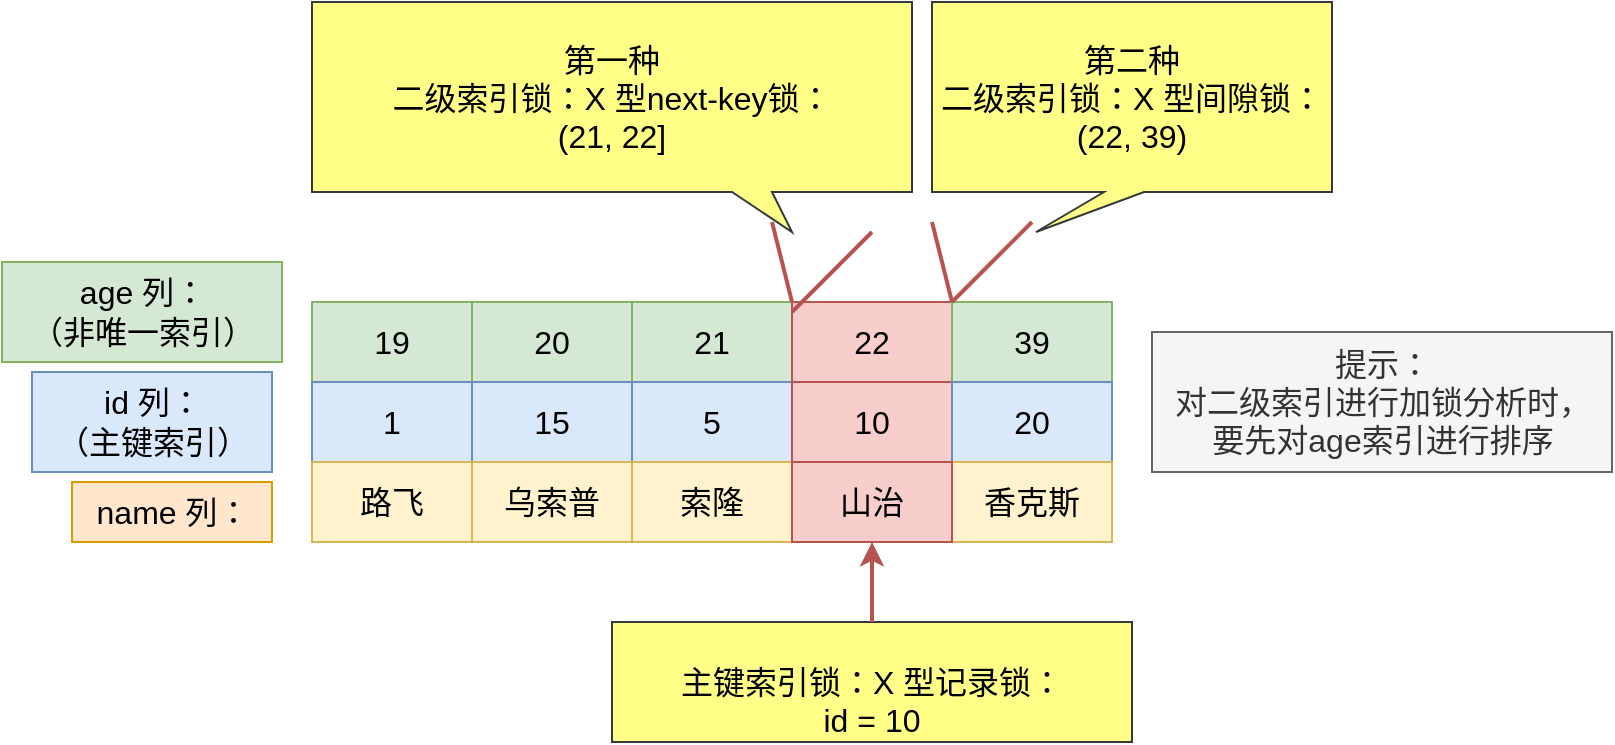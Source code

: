 <mxfile version="20.5.3" type="github">
  <diagram id="yrgHNCWNBL6AVxs2_Q6k" name="第 1 页">
    <mxGraphModel dx="2253" dy="743" grid="1" gridSize="10" guides="1" tooltips="1" connect="1" arrows="1" fold="1" page="1" pageScale="1" pageWidth="827" pageHeight="1169" math="0" shadow="0">
      <root>
        <mxCell id="0" />
        <mxCell id="1" parent="0" />
        <mxCell id="yM1x_XU4JPMcfu7O4FvX-11" value="19" style="rounded=0;whiteSpace=wrap;html=1;fontSize=16;fillColor=#d5e8d4;strokeColor=#82b366;" vertex="1" parent="1">
          <mxGeometry x="120" y="320" width="80" height="40" as="geometry" />
        </mxCell>
        <mxCell id="yM1x_XU4JPMcfu7O4FvX-12" value="21" style="rounded=0;whiteSpace=wrap;html=1;fontSize=16;fillColor=#f8cecc;strokeColor=#b85450;" vertex="1" parent="1">
          <mxGeometry x="280" y="320" width="80" height="40" as="geometry" />
        </mxCell>
        <mxCell id="yM1x_XU4JPMcfu7O4FvX-13" value="21" style="rounded=0;whiteSpace=wrap;html=1;fontSize=16;fillColor=#d5e8d4;strokeColor=#82b366;" vertex="1" parent="1">
          <mxGeometry x="280" y="320" width="80" height="40" as="geometry" />
        </mxCell>
        <mxCell id="yM1x_XU4JPMcfu7O4FvX-14" value="20" style="rounded=0;whiteSpace=wrap;html=1;fontSize=16;fillColor=#d5e8d4;strokeColor=#82b366;" vertex="1" parent="1">
          <mxGeometry x="200" y="320" width="80" height="40" as="geometry" />
        </mxCell>
        <mxCell id="yM1x_XU4JPMcfu7O4FvX-15" value="22" style="rounded=0;whiteSpace=wrap;html=1;fontSize=16;fillColor=#f8cecc;strokeColor=#b85450;" vertex="1" parent="1">
          <mxGeometry x="360" y="320" width="80" height="40" as="geometry" />
        </mxCell>
        <mxCell id="yM1x_XU4JPMcfu7O4FvX-16" value="39" style="rounded=0;whiteSpace=wrap;html=1;fontSize=16;fillColor=#d5e8d4;strokeColor=#82b366;" vertex="1" parent="1">
          <mxGeometry x="440" y="320" width="80" height="40" as="geometry" />
        </mxCell>
        <mxCell id="yM1x_XU4JPMcfu7O4FvX-17" value="id 列：&lt;br&gt;（主键索引）" style="text;html=1;align=center;verticalAlign=middle;resizable=0;points=[];autosize=1;strokeColor=#6c8ebf;fillColor=#dae8fc;fontSize=16;" vertex="1" parent="1">
          <mxGeometry x="-20" y="355" width="120" height="50" as="geometry" />
        </mxCell>
        <mxCell id="yM1x_XU4JPMcfu7O4FvX-18" value="age 列：&lt;br&gt;（非唯一索引）" style="text;html=1;align=center;verticalAlign=middle;resizable=0;points=[];autosize=1;strokeColor=#82b366;fillColor=#d5e8d4;fontSize=16;" vertex="1" parent="1">
          <mxGeometry x="-35" y="300" width="140" height="50" as="geometry" />
        </mxCell>
        <mxCell id="yM1x_XU4JPMcfu7O4FvX-32" value="1" style="rounded=0;whiteSpace=wrap;html=1;fontSize=16;fillColor=#dae8fc;strokeColor=#6c8ebf;" vertex="1" parent="1">
          <mxGeometry x="120" y="360" width="80" height="40" as="geometry" />
        </mxCell>
        <mxCell id="yM1x_XU4JPMcfu7O4FvX-33" value="5" style="rounded=0;whiteSpace=wrap;html=1;fontSize=16;fillColor=#dae8fc;strokeColor=#6c8ebf;" vertex="1" parent="1">
          <mxGeometry x="280" y="360" width="80" height="40" as="geometry" />
        </mxCell>
        <mxCell id="yM1x_XU4JPMcfu7O4FvX-34" value="10" style="rounded=0;whiteSpace=wrap;html=1;fontSize=16;fillColor=#f8cecc;strokeColor=#b85450;" vertex="1" parent="1">
          <mxGeometry x="360" y="360" width="80" height="40" as="geometry" />
        </mxCell>
        <mxCell id="yM1x_XU4JPMcfu7O4FvX-35" value="15" style="rounded=0;whiteSpace=wrap;html=1;fontSize=16;fillColor=#dae8fc;strokeColor=#6c8ebf;" vertex="1" parent="1">
          <mxGeometry x="200" y="360" width="80" height="40" as="geometry" />
        </mxCell>
        <mxCell id="yM1x_XU4JPMcfu7O4FvX-36" value="20" style="rounded=0;whiteSpace=wrap;html=1;fontSize=16;fillColor=#dae8fc;strokeColor=#6c8ebf;" vertex="1" parent="1">
          <mxGeometry x="440" y="360" width="80" height="40" as="geometry" />
        </mxCell>
        <mxCell id="yM1x_XU4JPMcfu7O4FvX-37" value="提示：&lt;br&gt;对二级索引进行加锁分析时，&lt;br&gt;要先对age索引进行排序" style="text;html=1;align=center;verticalAlign=middle;resizable=0;points=[];autosize=1;strokeColor=#666666;fillColor=#f5f5f5;fontSize=16;fontColor=#333333;" vertex="1" parent="1">
          <mxGeometry x="540" y="335" width="230" height="70" as="geometry" />
        </mxCell>
        <mxCell id="yM1x_XU4JPMcfu7O4FvX-64" value="路飞" style="rounded=0;whiteSpace=wrap;html=1;fontSize=16;fillColor=#fff2cc;strokeColor=#d6b656;" vertex="1" parent="1">
          <mxGeometry x="120" y="400" width="80" height="40" as="geometry" />
        </mxCell>
        <mxCell id="yM1x_XU4JPMcfu7O4FvX-65" value="乌索普" style="rounded=0;whiteSpace=wrap;html=1;fontSize=16;fillColor=#fff2cc;strokeColor=#d6b656;" vertex="1" parent="1">
          <mxGeometry x="200" y="400" width="80" height="40" as="geometry" />
        </mxCell>
        <mxCell id="yM1x_XU4JPMcfu7O4FvX-66" value="香克斯" style="rounded=0;whiteSpace=wrap;html=1;fontSize=16;fillColor=#fff2cc;strokeColor=#d6b656;" vertex="1" parent="1">
          <mxGeometry x="440" y="400" width="80" height="40" as="geometry" />
        </mxCell>
        <mxCell id="yM1x_XU4JPMcfu7O4FvX-67" value="索隆" style="rounded=0;whiteSpace=wrap;html=1;fontSize=16;fillColor=#fff2cc;strokeColor=#d6b656;" vertex="1" parent="1">
          <mxGeometry x="280" y="400" width="80" height="40" as="geometry" />
        </mxCell>
        <mxCell id="yM1x_XU4JPMcfu7O4FvX-68" value="山治" style="rounded=0;whiteSpace=wrap;html=1;fontSize=16;fillColor=#f8cecc;strokeColor=#b85450;" vertex="1" parent="1">
          <mxGeometry x="360" y="400" width="80" height="40" as="geometry" />
        </mxCell>
        <mxCell id="yM1x_XU4JPMcfu7O4FvX-69" value="name 列：" style="text;html=1;align=center;verticalAlign=middle;resizable=0;points=[];autosize=1;strokeColor=#d79b00;fillColor=#ffe6cc;fontSize=16;" vertex="1" parent="1">
          <mxGeometry y="410" width="100" height="30" as="geometry" />
        </mxCell>
        <mxCell id="yM1x_XU4JPMcfu7O4FvX-70" value="" style="endArrow=none;html=1;rounded=0;fontSize=16;exitX=0;exitY=0;exitDx=0;exitDy=0;fillColor=#f8cecc;strokeColor=#b85450;strokeWidth=2;" edge="1" parent="1" source="yM1x_XU4JPMcfu7O4FvX-16">
          <mxGeometry width="50" height="50" relative="1" as="geometry">
            <mxPoint x="580" y="220" as="sourcePoint" />
            <mxPoint x="430" y="280" as="targetPoint" />
          </mxGeometry>
        </mxCell>
        <mxCell id="yM1x_XU4JPMcfu7O4FvX-71" value="" style="endArrow=none;html=1;rounded=0;fontSize=16;exitX=0;exitY=0;exitDx=0;exitDy=0;fillColor=#f8cecc;strokeColor=#b85450;strokeWidth=2;" edge="1" parent="1" source="yM1x_XU4JPMcfu7O4FvX-16">
          <mxGeometry width="50" height="50" relative="1" as="geometry">
            <mxPoint x="460" y="310" as="sourcePoint" />
            <mxPoint x="480" y="280" as="targetPoint" />
          </mxGeometry>
        </mxCell>
        <mxCell id="yM1x_XU4JPMcfu7O4FvX-72" value="第二种&lt;br&gt;二级索引锁：X 型间隙锁：&lt;br&gt;(22, 39)" style="shape=callout;whiteSpace=wrap;html=1;perimeter=calloutPerimeter;fontSize=16;fillColor=#ffff88;strokeColor=#36393d;size=20;position=0.43;position2=0.26;base=20;" vertex="1" parent="1">
          <mxGeometry x="430" y="170" width="200" height="115" as="geometry" />
        </mxCell>
        <mxCell id="yM1x_XU4JPMcfu7O4FvX-73" value="第一种&lt;br&gt;二级索引锁：X 型next-key锁：&lt;br&gt;(21, 22]" style="shape=callout;whiteSpace=wrap;html=1;perimeter=calloutPerimeter;fontSize=16;fillColor=#ffff88;strokeColor=#36393d;size=20;position=0.7;position2=0.8;base=20;" vertex="1" parent="1">
          <mxGeometry x="120" y="170" width="300" height="115" as="geometry" />
        </mxCell>
        <mxCell id="yM1x_XU4JPMcfu7O4FvX-74" value="" style="endArrow=none;html=1;rounded=0;fontSize=16;exitX=0;exitY=0;exitDx=0;exitDy=0;fillColor=#f8cecc;strokeColor=#b85450;strokeWidth=2;" edge="1" parent="1">
          <mxGeometry width="50" height="50" relative="1" as="geometry">
            <mxPoint x="360" y="320" as="sourcePoint" />
            <mxPoint x="350" y="280" as="targetPoint" />
          </mxGeometry>
        </mxCell>
        <mxCell id="yM1x_XU4JPMcfu7O4FvX-75" value="" style="endArrow=none;html=1;rounded=0;fontSize=16;exitX=0;exitY=0;exitDx=0;exitDy=0;fillColor=#f8cecc;strokeColor=#b85450;strokeWidth=2;" edge="1" parent="1">
          <mxGeometry width="50" height="50" relative="1" as="geometry">
            <mxPoint x="360" y="325" as="sourcePoint" />
            <mxPoint x="400" y="285" as="targetPoint" />
          </mxGeometry>
        </mxCell>
        <mxCell id="yM1x_XU4JPMcfu7O4FvX-76" value="&lt;br&gt;主键索引锁：X 型记录锁：&lt;br&gt;id = 10" style="shape=callout;whiteSpace=wrap;html=1;perimeter=calloutPerimeter;fontSize=16;fillColor=#ffff88;strokeColor=#36393d;size=0;position=0.67;position2=0.8;base=20;" vertex="1" parent="1">
          <mxGeometry x="270" y="480" width="260" height="60" as="geometry" />
        </mxCell>
        <mxCell id="yM1x_XU4JPMcfu7O4FvX-77" value="" style="endArrow=classic;html=1;rounded=0;strokeWidth=2;fontSize=16;entryX=0.5;entryY=1;entryDx=0;entryDy=0;exitX=0.5;exitY=0;exitDx=0;exitDy=0;exitPerimeter=0;fillColor=#f8cecc;strokeColor=#b85450;" edge="1" parent="1" source="yM1x_XU4JPMcfu7O4FvX-76" target="yM1x_XU4JPMcfu7O4FvX-68">
          <mxGeometry width="50" height="50" relative="1" as="geometry">
            <mxPoint x="360" y="500" as="sourcePoint" />
            <mxPoint x="410" y="450" as="targetPoint" />
          </mxGeometry>
        </mxCell>
      </root>
    </mxGraphModel>
  </diagram>
</mxfile>
